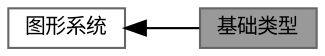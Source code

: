 digraph "基础类型"
{
 // LATEX_PDF_SIZE
  bgcolor="transparent";
  edge [fontname=Helvetica,fontsize=10,labelfontname=Helvetica,labelfontsize=10];
  node [fontname=Helvetica,fontsize=10,shape=box,height=0.2,width=0.4];
  rankdir=LR;
  Node2 [id="Node000002",label="图形系统",height=0.2,width=0.4,color="grey40", fillcolor="white", style="filled",URL="$group___xE5_x9B_xBE_xE5_xBD_xA2_xE7_xB3_xBB_xE7_xBB_x9F.html",tooltip=" "];
  Node1 [id="Node000001",label="基础类型",height=0.2,width=0.4,color="gray40", fillcolor="grey60", style="filled", fontcolor="black",tooltip=" "];
  Node2->Node1 [shape=plaintext, dir="back", style="solid"];
}
